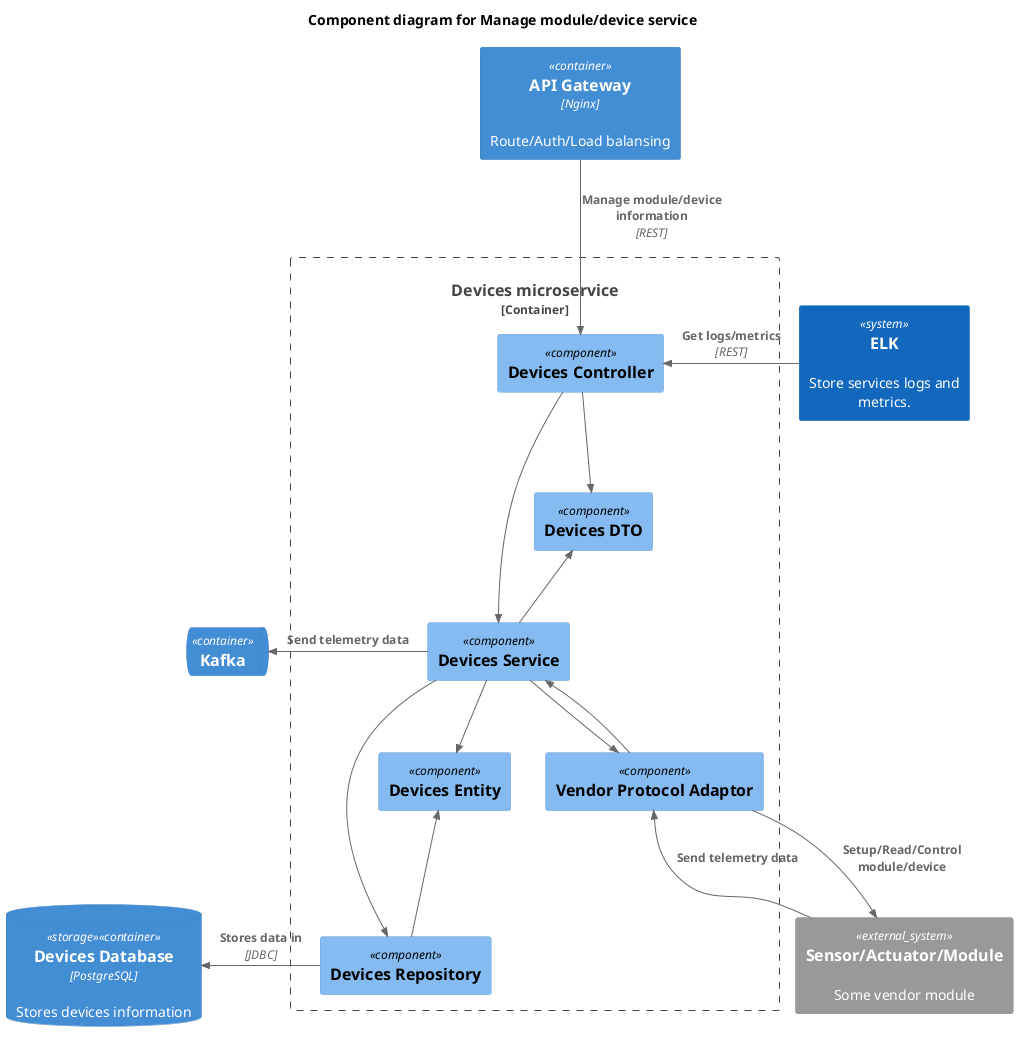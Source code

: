 ﻿@startuml

!include <C4/C4_Component>

title Component diagram for Manage module/device service

Container(api_gateway, "API Gateway", "Nginx", "Route/Auth/Load balansing")

Container_Boundary(devices, "Devices microservice") {
    Component(devices_controller, "Devices Controller")
    Component(devices_service, "Devices Service")
    Component(devices_adaptor, "Vendor Protocol Adaptor")
    Component(devices_dto, "Devices DTO")
    Component(devices_entity, "Devices Entity")
    Component(devices_repository, "Devices Repository")
    
    Rel(devices_controller, devices_service, "")
    Rel(devices_service, devices_repository, "")
    Rel(devices_controller, devices_dto, "")
    Rel_U(devices_service, devices_dto, "")
    Rel(devices_service, devices_adaptor, "")
    Rel(devices_adaptor, devices_service, "")
    Rel(devices_service, devices_entity, "")
    Rel_U(devices_repository, devices_entity, "")
}

System_Ext(smart_module, "Sensor/Actuator/Module", "Some vendor module")
ContainerDb(devices_db, "Devices Database", "PostgreSQL", "Stores devices information", $tags = "storage")
System(logging_monitoring, "ELK", "Store services logs and metrics.")
ContainerQueue(kafka, "Kafka")

Rel_L(devices_repository, devices_db, "Stores data in", "JDBC")
Rel_D(api_gateway, devices_controller, "Manage module/device information", "REST")
Rel(devices_adaptor, smart_module, "Setup/Read/Control module/device")
Rel(smart_module, devices_adaptor, "Send telemetry data")
Rel_L(devices_service, kafka, "Send telemetry data")
Rel_L(logging_monitoring, devices_controller, "Get logs/metrics", "REST")

@enduml
